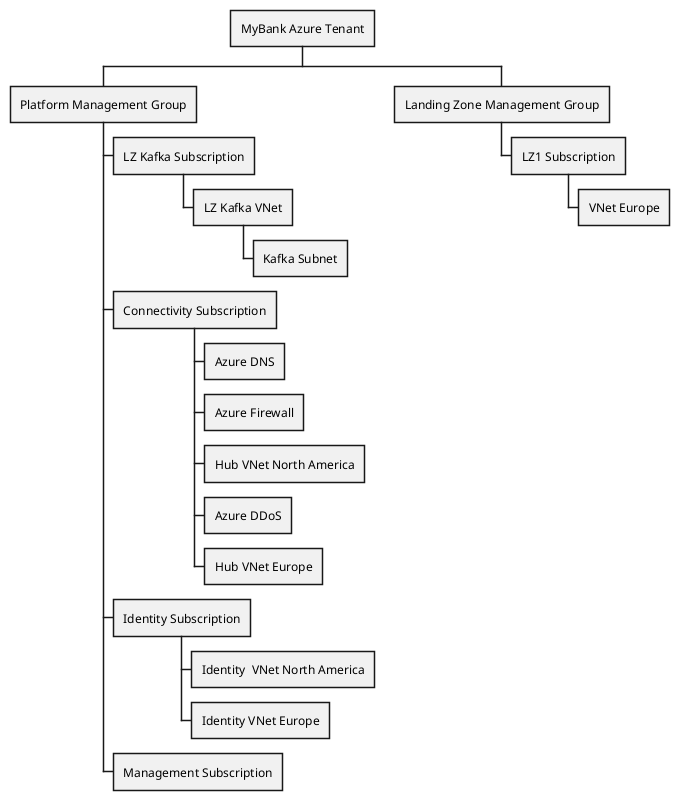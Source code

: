 @startwbs
* MyBank Azure Tenant
** Platform Management Group
*** LZ Kafka Subscription
**** LZ Kafka VNet
***** Kafka Subnet
*** Connectivity Subscription
**** Azure DNS
**** Azure Firewall
**** Hub VNet North America
**** Azure DDoS
**** Hub VNet Europe
*** Identity Subscription
**** Identity  VNet North America
**** Identity VNet Europe
*** Management Subscription
** Landing Zone Management Group
*** LZ1 Subscription
**** VNet Europe

@endwbs

